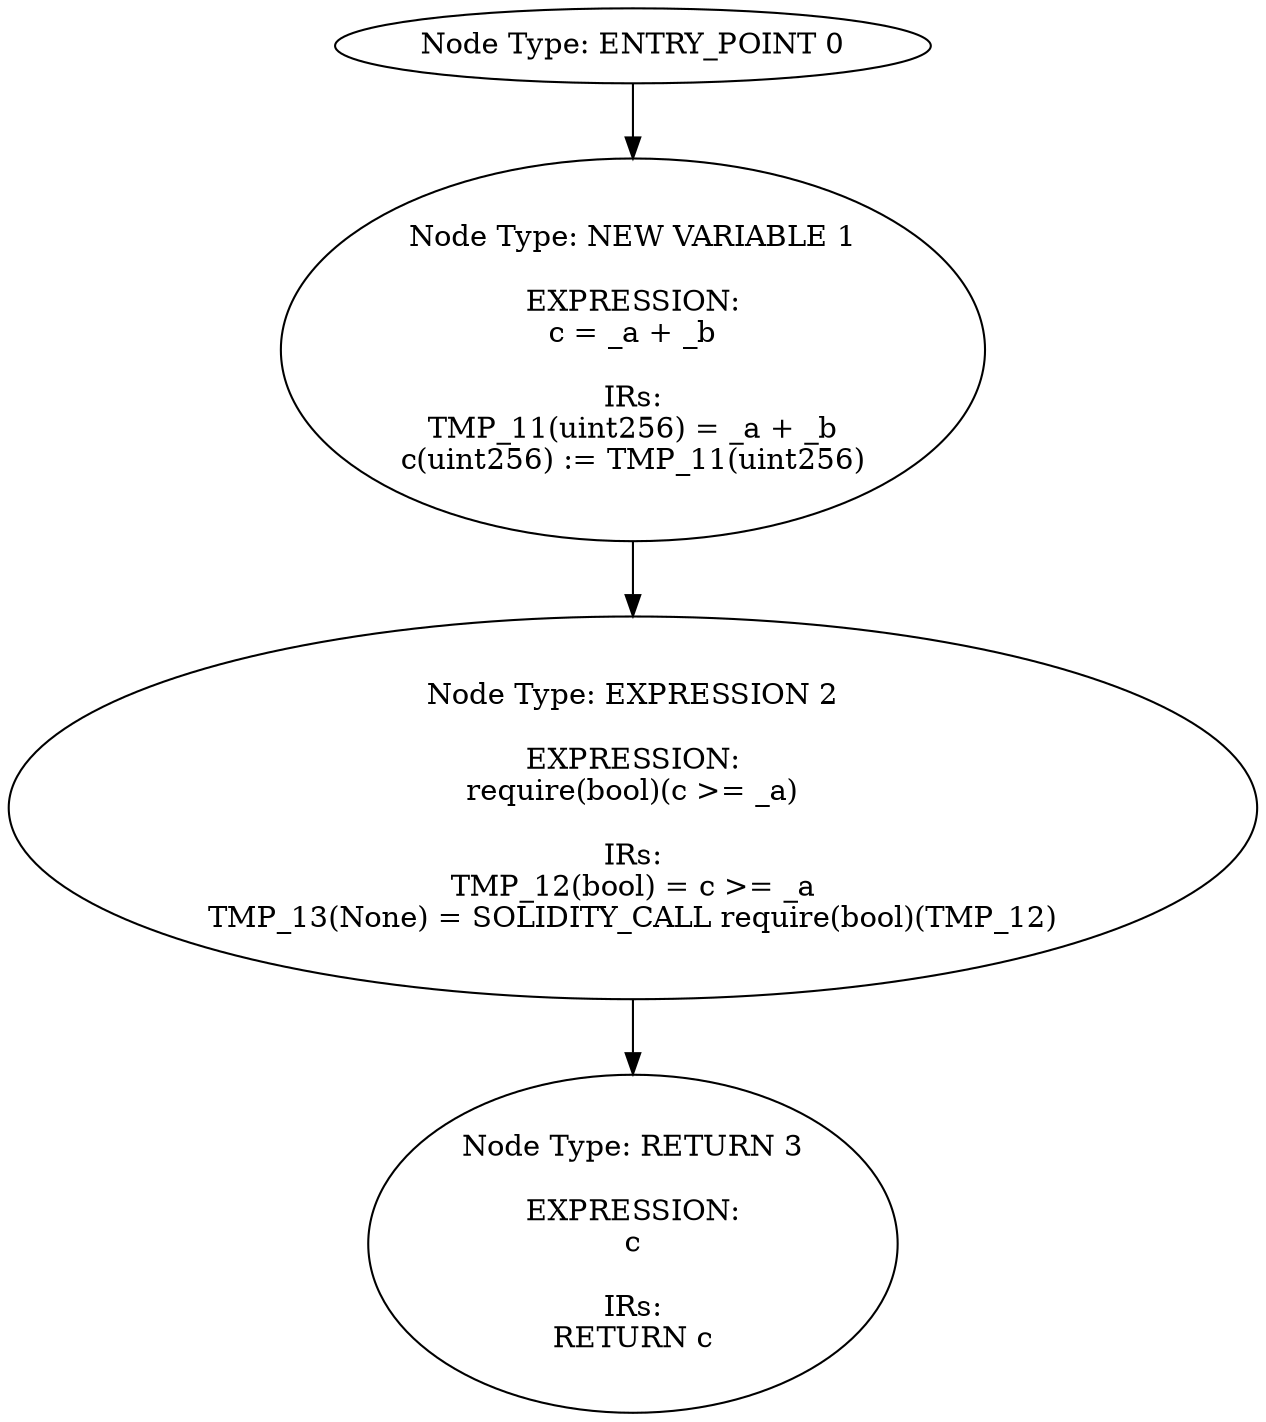 digraph{
0[label="Node Type: ENTRY_POINT 0
"];
0->1;
1[label="Node Type: NEW VARIABLE 1

EXPRESSION:
c = _a + _b

IRs:
TMP_11(uint256) = _a + _b
c(uint256) := TMP_11(uint256)"];
1->2;
2[label="Node Type: EXPRESSION 2

EXPRESSION:
require(bool)(c >= _a)

IRs:
TMP_12(bool) = c >= _a
TMP_13(None) = SOLIDITY_CALL require(bool)(TMP_12)"];
2->3;
3[label="Node Type: RETURN 3

EXPRESSION:
c

IRs:
RETURN c"];
}

